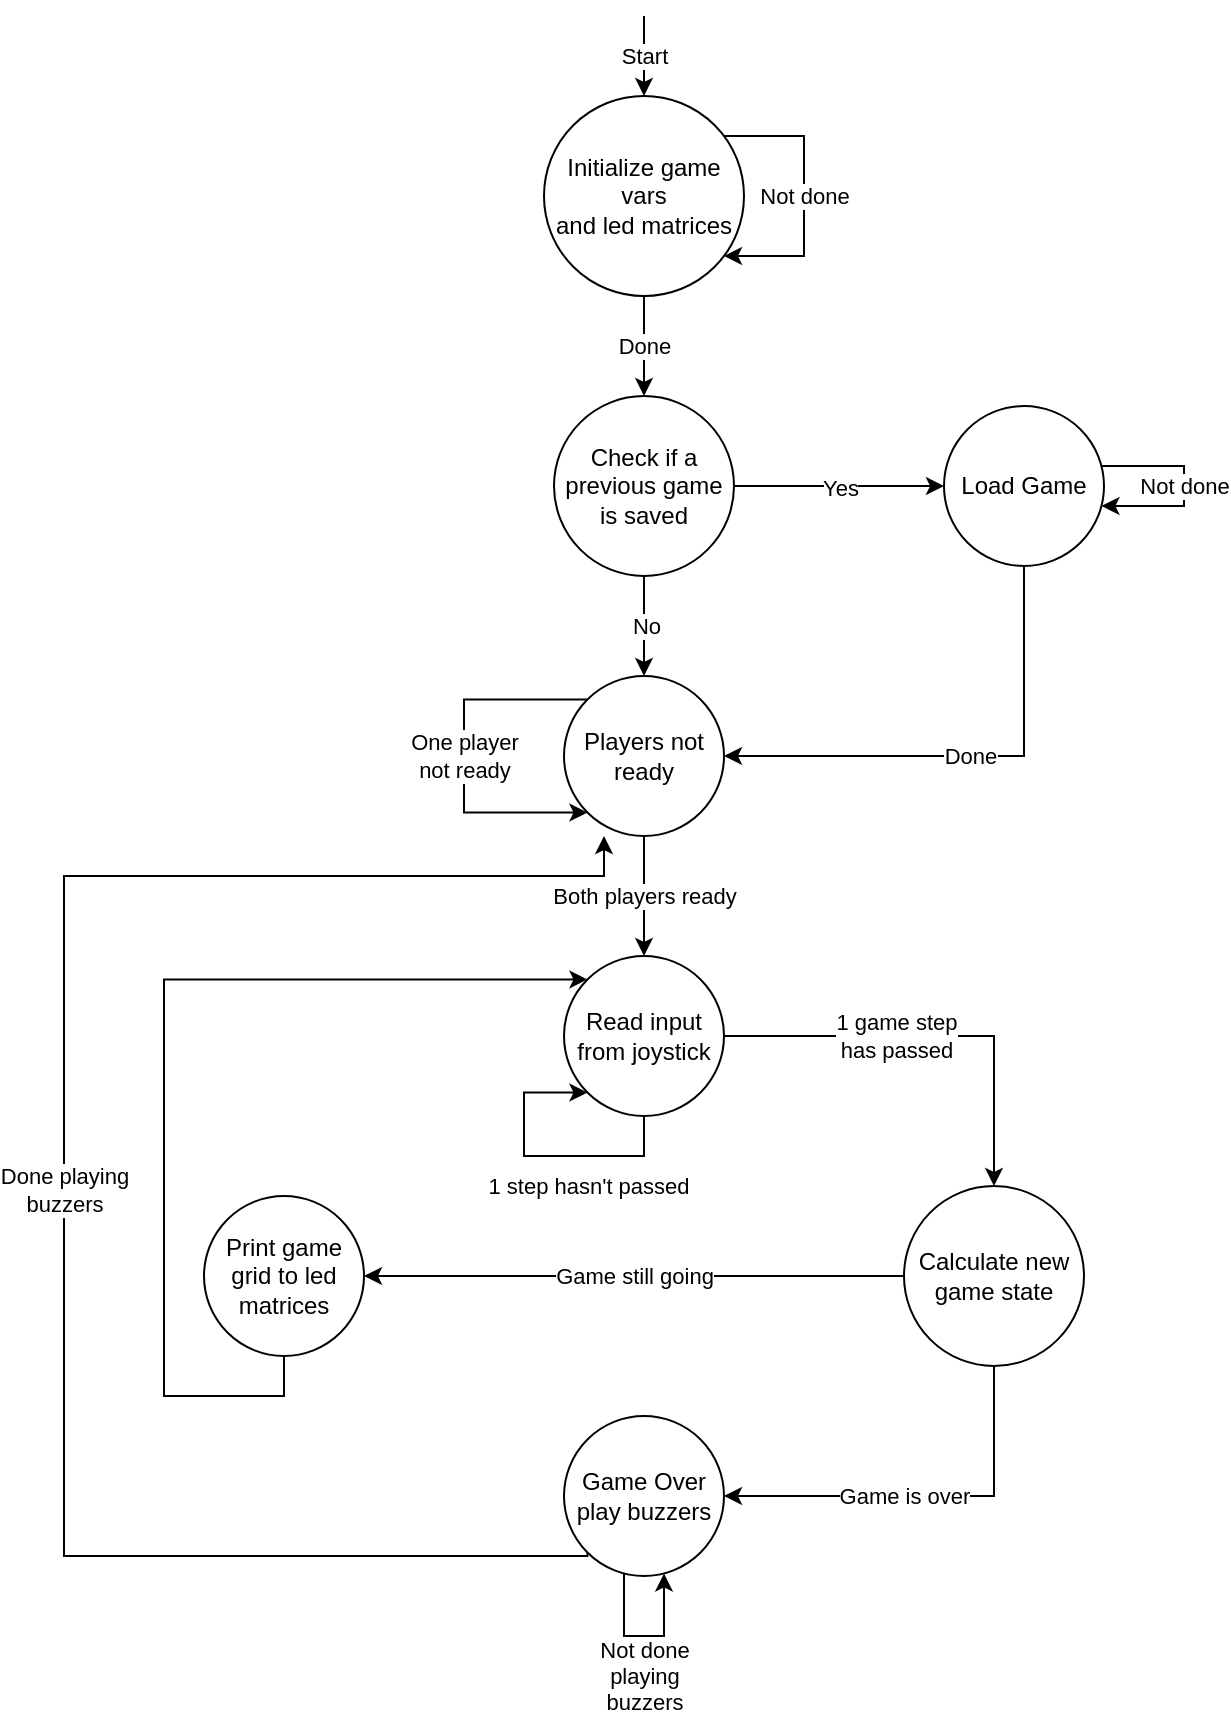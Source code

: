 <?xml version="1.0" encoding="UTF-8"?>
<mxfile version="15.7.4" type="google"><diagram id="vP1gmLkJVuUqYzkIgW5X" name="Page-1"><mxGraphModel dx="1422" dy="705" grid="1" gridSize="10" guides="1" tooltips="1" connect="1" arrows="1" fold="1" page="1" pageScale="1" pageWidth="850" pageHeight="1100" math="0" shadow="0"><root><mxCell id="0"/><mxCell id="1" parent="0"/><mxCell id="zF-X1Q0rXtupj4q1mW_3-4" value="Done" style="edgeStyle=orthogonalEdgeStyle;rounded=0;orthogonalLoop=1;jettySize=auto;html=1;entryX=0.5;entryY=0;entryDx=0;entryDy=0;" edge="1" parent="1" source="zF-X1Q0rXtupj4q1mW_3-1" target="zF-X1Q0rXtupj4q1mW_3-3"><mxGeometry relative="1" as="geometry"/></mxCell><mxCell id="zF-X1Q0rXtupj4q1mW_3-1" value="Initialize game vars&lt;br&gt;and led matrices" style="ellipse;whiteSpace=wrap;html=1;aspect=fixed;" vertex="1" parent="1"><mxGeometry x="340" y="100" width="100" height="100" as="geometry"/></mxCell><mxCell id="zF-X1Q0rXtupj4q1mW_3-2" value="Start" style="endArrow=classic;html=1;rounded=0;entryX=0.5;entryY=0;entryDx=0;entryDy=0;" edge="1" parent="1" target="zF-X1Q0rXtupj4q1mW_3-1"><mxGeometry width="50" height="50" relative="1" as="geometry"><mxPoint x="390" y="60" as="sourcePoint"/><mxPoint x="450" y="170" as="targetPoint"/></mxGeometry></mxCell><mxCell id="zF-X1Q0rXtupj4q1mW_3-6" value="Yes" style="edgeStyle=orthogonalEdgeStyle;rounded=0;orthogonalLoop=1;jettySize=auto;html=1;" edge="1" parent="1" source="zF-X1Q0rXtupj4q1mW_3-3"><mxGeometry relative="1" as="geometry"><mxPoint x="540" y="295" as="targetPoint"/></mxGeometry></mxCell><mxCell id="zF-X1Q0rXtupj4q1mW_3-8" value="No" style="edgeStyle=orthogonalEdgeStyle;rounded=0;orthogonalLoop=1;jettySize=auto;html=1;" edge="1" parent="1" source="zF-X1Q0rXtupj4q1mW_3-3"><mxGeometry relative="1" as="geometry"><mxPoint x="390" y="390" as="targetPoint"/></mxGeometry></mxCell><mxCell id="zF-X1Q0rXtupj4q1mW_3-3" value="Check if a previous game is saved" style="ellipse;whiteSpace=wrap;html=1;aspect=fixed;" vertex="1" parent="1"><mxGeometry x="345" y="250" width="90" height="90" as="geometry"/></mxCell><mxCell id="zF-X1Q0rXtupj4q1mW_3-5" value="Not done" style="edgeStyle=orthogonalEdgeStyle;rounded=0;orthogonalLoop=1;jettySize=auto;html=1;" edge="1" parent="1" source="zF-X1Q0rXtupj4q1mW_3-1" target="zF-X1Q0rXtupj4q1mW_3-1"><mxGeometry relative="1" as="geometry"><Array as="points"><mxPoint x="470" y="120"/><mxPoint x="470" y="180"/></Array></mxGeometry></mxCell><mxCell id="zF-X1Q0rXtupj4q1mW_3-10" value="Done" style="edgeStyle=orthogonalEdgeStyle;rounded=0;orthogonalLoop=1;jettySize=auto;html=1;entryX=1;entryY=0.5;entryDx=0;entryDy=0;" edge="1" parent="1" source="zF-X1Q0rXtupj4q1mW_3-7" target="zF-X1Q0rXtupj4q1mW_3-9"><mxGeometry relative="1" as="geometry"><Array as="points"><mxPoint x="580" y="430"/></Array></mxGeometry></mxCell><mxCell id="zF-X1Q0rXtupj4q1mW_3-7" value="Load Game" style="ellipse;whiteSpace=wrap;html=1;aspect=fixed;" vertex="1" parent="1"><mxGeometry x="540" y="255" width="80" height="80" as="geometry"/></mxCell><mxCell id="zF-X1Q0rXtupj4q1mW_3-12" value="Both players ready" style="edgeStyle=orthogonalEdgeStyle;rounded=0;orthogonalLoop=1;jettySize=auto;html=1;" edge="1" parent="1" source="zF-X1Q0rXtupj4q1mW_3-9" target="zF-X1Q0rXtupj4q1mW_3-13"><mxGeometry relative="1" as="geometry"><mxPoint x="390" y="530" as="targetPoint"/></mxGeometry></mxCell><mxCell id="zF-X1Q0rXtupj4q1mW_3-9" value="Players not ready" style="ellipse;whiteSpace=wrap;html=1;aspect=fixed;" vertex="1" parent="1"><mxGeometry x="350" y="390" width="80" height="80" as="geometry"/></mxCell><mxCell id="zF-X1Q0rXtupj4q1mW_3-11" value="Not done" style="edgeStyle=orthogonalEdgeStyle;rounded=0;orthogonalLoop=1;jettySize=auto;html=1;" edge="1" parent="1" source="zF-X1Q0rXtupj4q1mW_3-7" target="zF-X1Q0rXtupj4q1mW_3-7"><mxGeometry relative="1" as="geometry"><Array as="points"><mxPoint x="660" y="300"/></Array></mxGeometry></mxCell><mxCell id="zF-X1Q0rXtupj4q1mW_3-17" style="edgeStyle=orthogonalEdgeStyle;rounded=0;orthogonalLoop=1;jettySize=auto;html=1;" edge="1" parent="1" source="zF-X1Q0rXtupj4q1mW_3-13" target="zF-X1Q0rXtupj4q1mW_3-16"><mxGeometry relative="1" as="geometry"/></mxCell><mxCell id="zF-X1Q0rXtupj4q1mW_3-18" value="1 game step&lt;br&gt;has passed" style="edgeLabel;html=1;align=center;verticalAlign=middle;resizable=0;points=[];" vertex="1" connectable="0" parent="zF-X1Q0rXtupj4q1mW_3-17"><mxGeometry x="-0.127" y="-4" relative="1" as="geometry"><mxPoint x="-6" y="-4" as="offset"/></mxGeometry></mxCell><mxCell id="zF-X1Q0rXtupj4q1mW_3-20" style="edgeStyle=orthogonalEdgeStyle;rounded=0;orthogonalLoop=1;jettySize=auto;html=1;entryX=0;entryY=1;entryDx=0;entryDy=0;" edge="1" parent="1" source="zF-X1Q0rXtupj4q1mW_3-13" target="zF-X1Q0rXtupj4q1mW_3-13"><mxGeometry relative="1" as="geometry"><mxPoint x="210" y="650" as="targetPoint"/><Array as="points"><mxPoint x="390" y="630"/><mxPoint x="330" y="630"/><mxPoint x="330" y="598"/></Array></mxGeometry></mxCell><mxCell id="zF-X1Q0rXtupj4q1mW_3-28" value="1 step hasn't passed" style="edgeLabel;html=1;align=center;verticalAlign=middle;resizable=0;points=[];" vertex="1" connectable="0" parent="zF-X1Q0rXtupj4q1mW_3-20"><mxGeometry x="-0.164" y="-4" relative="1" as="geometry"><mxPoint x="12" y="19" as="offset"/></mxGeometry></mxCell><mxCell id="zF-X1Q0rXtupj4q1mW_3-13" value="Read input from joystick" style="ellipse;whiteSpace=wrap;html=1;aspect=fixed;" vertex="1" parent="1"><mxGeometry x="350" y="530" width="80" height="80" as="geometry"/></mxCell><mxCell id="zF-X1Q0rXtupj4q1mW_3-15" value="One player&lt;br&gt;not ready" style="edgeStyle=orthogonalEdgeStyle;rounded=0;orthogonalLoop=1;jettySize=auto;html=1;exitX=0;exitY=0;exitDx=0;exitDy=0;entryX=0;entryY=1;entryDx=0;entryDy=0;" edge="1" parent="1" source="zF-X1Q0rXtupj4q1mW_3-9" target="zF-X1Q0rXtupj4q1mW_3-9"><mxGeometry relative="1" as="geometry"><Array as="points"><mxPoint x="300" y="402"/><mxPoint x="300" y="458"/></Array></mxGeometry></mxCell><mxCell id="zF-X1Q0rXtupj4q1mW_3-23" value="Game is over" style="edgeStyle=orthogonalEdgeStyle;rounded=0;orthogonalLoop=1;jettySize=auto;html=1;entryX=1;entryY=0.5;entryDx=0;entryDy=0;" edge="1" parent="1" source="zF-X1Q0rXtupj4q1mW_3-16" target="zF-X1Q0rXtupj4q1mW_3-22"><mxGeometry x="0.1" relative="1" as="geometry"><Array as="points"><mxPoint x="565" y="800"/></Array><mxPoint as="offset"/></mxGeometry></mxCell><mxCell id="zF-X1Q0rXtupj4q1mW_3-27" value="Game still going" style="edgeStyle=orthogonalEdgeStyle;rounded=0;orthogonalLoop=1;jettySize=auto;html=1;entryX=1;entryY=0.5;entryDx=0;entryDy=0;" edge="1" parent="1" source="zF-X1Q0rXtupj4q1mW_3-16" target="zF-X1Q0rXtupj4q1mW_3-21"><mxGeometry relative="1" as="geometry"/></mxCell><mxCell id="zF-X1Q0rXtupj4q1mW_3-16" value="Calculate new game state" style="ellipse;whiteSpace=wrap;html=1;aspect=fixed;" vertex="1" parent="1"><mxGeometry x="520" y="645" width="90" height="90" as="geometry"/></mxCell><mxCell id="zF-X1Q0rXtupj4q1mW_3-29" style="edgeStyle=orthogonalEdgeStyle;rounded=0;orthogonalLoop=1;jettySize=auto;html=1;exitX=0.5;exitY=1;exitDx=0;exitDy=0;entryX=0;entryY=0;entryDx=0;entryDy=0;" edge="1" parent="1" source="zF-X1Q0rXtupj4q1mW_3-21" target="zF-X1Q0rXtupj4q1mW_3-13"><mxGeometry relative="1" as="geometry"><Array as="points"><mxPoint x="210" y="750"/><mxPoint x="150" y="750"/><mxPoint x="150" y="542"/></Array></mxGeometry></mxCell><mxCell id="zF-X1Q0rXtupj4q1mW_3-21" value="Print game grid to led matrices" style="ellipse;whiteSpace=wrap;html=1;aspect=fixed;" vertex="1" parent="1"><mxGeometry x="170" y="650" width="80" height="80" as="geometry"/></mxCell><mxCell id="zF-X1Q0rXtupj4q1mW_3-26" value="Done playing&lt;br&gt;buzzers" style="edgeStyle=orthogonalEdgeStyle;rounded=0;orthogonalLoop=1;jettySize=auto;html=1;exitX=0;exitY=1;exitDx=0;exitDy=0;" edge="1" parent="1" source="zF-X1Q0rXtupj4q1mW_3-22"><mxGeometry relative="1" as="geometry"><mxPoint x="370" y="470" as="targetPoint"/><Array as="points"><mxPoint x="362" y="830"/><mxPoint x="100" y="830"/><mxPoint x="100" y="490"/><mxPoint x="370" y="490"/></Array></mxGeometry></mxCell><mxCell id="zF-X1Q0rXtupj4q1mW_3-22" value="Game Over&lt;br&gt;play buzzers" style="ellipse;whiteSpace=wrap;html=1;aspect=fixed;" vertex="1" parent="1"><mxGeometry x="350" y="760" width="80" height="80" as="geometry"/></mxCell><mxCell id="zF-X1Q0rXtupj4q1mW_3-25" value="Not done&lt;br&gt;playing &lt;br&gt;buzzers" style="edgeStyle=orthogonalEdgeStyle;rounded=0;orthogonalLoop=1;jettySize=auto;html=1;" edge="1" parent="1" source="zF-X1Q0rXtupj4q1mW_3-22" target="zF-X1Q0rXtupj4q1mW_3-22"><mxGeometry y="-20" relative="1" as="geometry"><Array as="points"><mxPoint x="400" y="870"/></Array><mxPoint as="offset"/></mxGeometry></mxCell></root></mxGraphModel></diagram></mxfile>